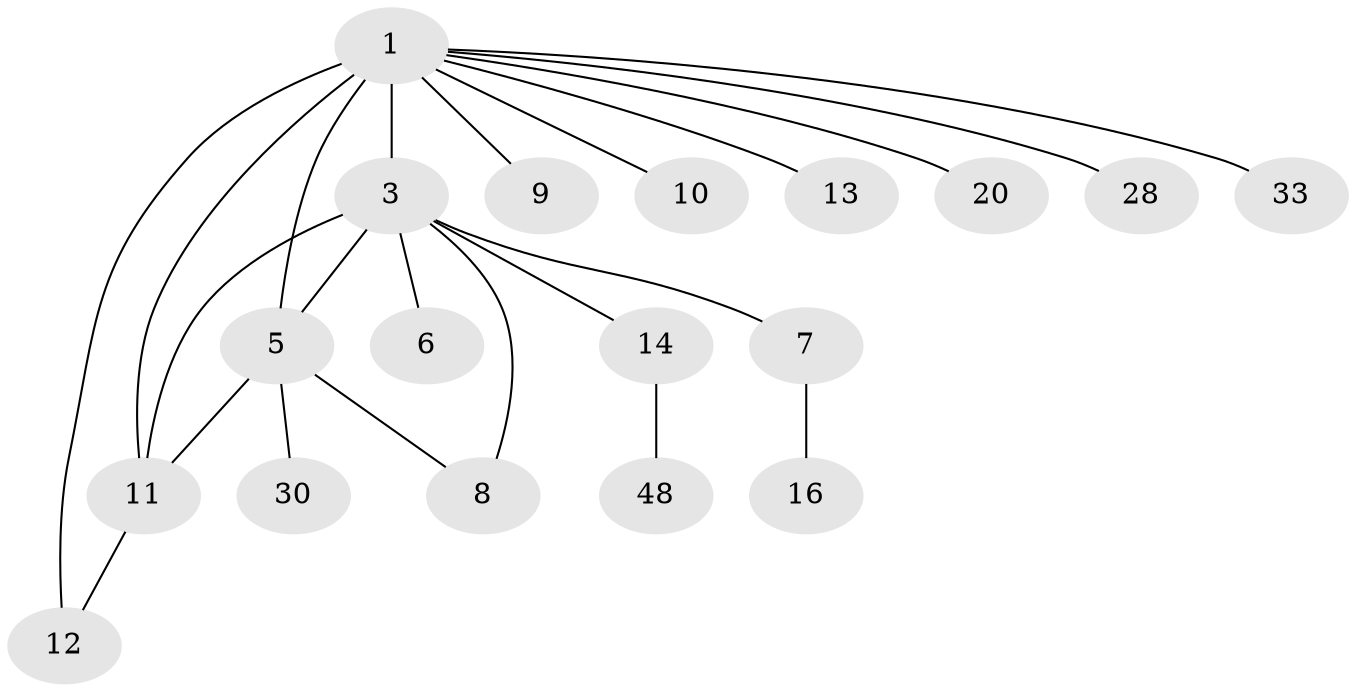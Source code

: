 // original degree distribution, {6: 0.016666666666666666, 13: 0.03333333333333333, 12: 0.016666666666666666, 1: 0.4666666666666667, 3: 0.08333333333333333, 2: 0.2833333333333333, 7: 0.016666666666666666, 4: 0.05, 5: 0.03333333333333333}
// Generated by graph-tools (version 1.1) at 2025/18/03/04/25 18:18:07]
// undirected, 18 vertices, 22 edges
graph export_dot {
graph [start="1"]
  node [color=gray90,style=filled];
  1 [super="+2+4+51+34"];
  3 [super="+41+42+40+15+21"];
  5 [super="+27+29+32+23+17+50+36+55"];
  6;
  7;
  8;
  9;
  10 [super="+19"];
  11 [super="+22+26+44+52+58+18"];
  12 [super="+38"];
  13;
  14;
  16;
  20 [super="+45"];
  28 [super="+49"];
  30 [super="+39"];
  33;
  48;
  1 -- 33;
  1 -- 3 [weight=2];
  1 -- 5 [weight=3];
  1 -- 9;
  1 -- 10;
  1 -- 11;
  1 -- 12;
  1 -- 13;
  1 -- 20;
  1 -- 28;
  3 -- 6;
  3 -- 7 [weight=2];
  3 -- 8;
  3 -- 14;
  3 -- 11;
  3 -- 5 [weight=2];
  5 -- 8;
  5 -- 11 [weight=2];
  5 -- 30;
  7 -- 16;
  11 -- 12;
  14 -- 48;
}
